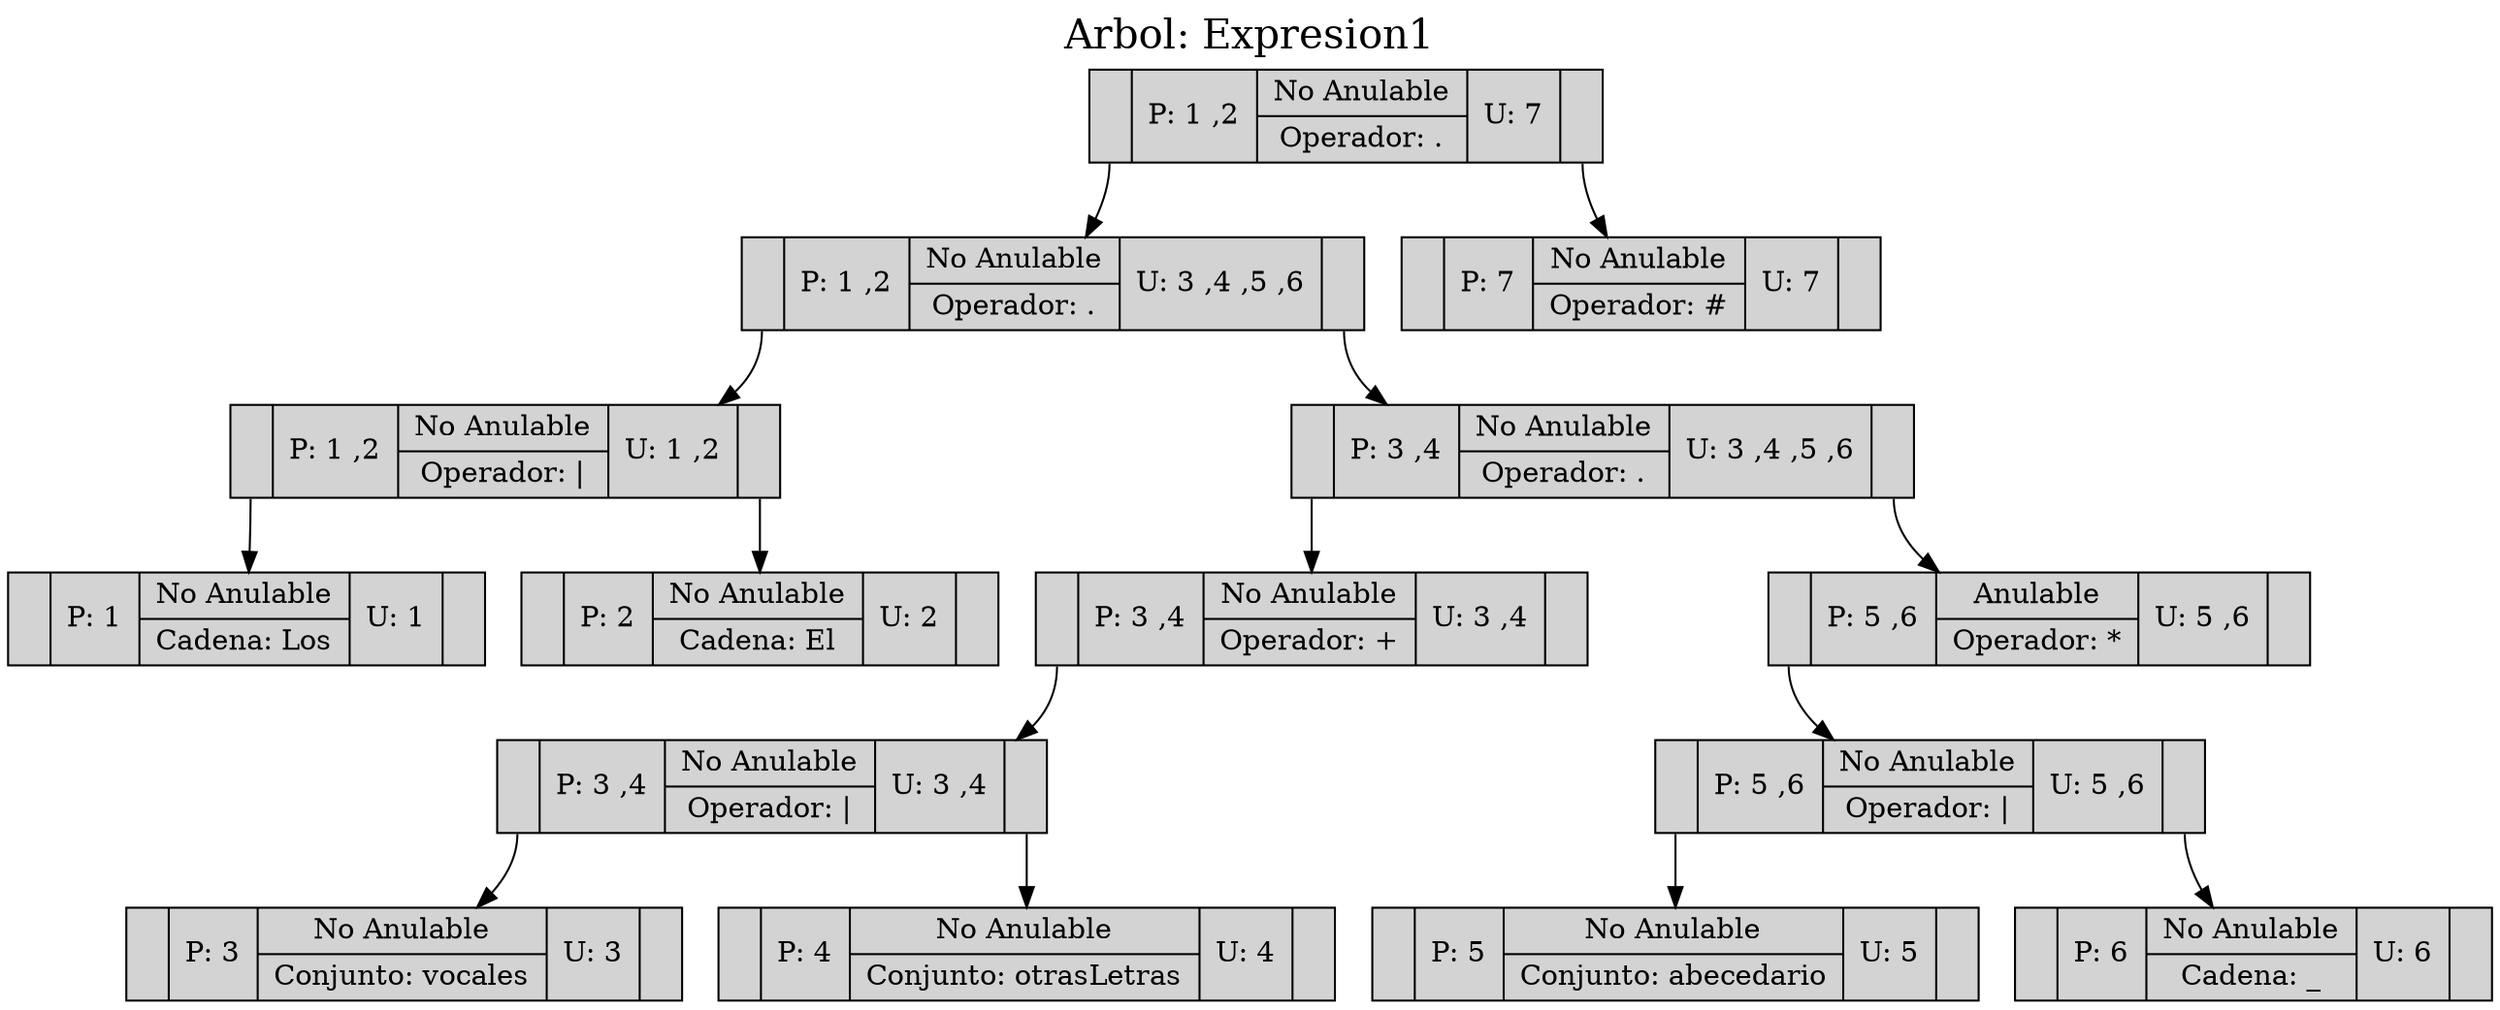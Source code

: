digraph ARBOL { 
graph [label="Arbol: Expresion1", labelloc=t, fontsize=20]; rankdir=TB
node[shape=record,style=filled] 
"0"[label ="<C0>|P: 1 ,2|{<C1>No Anulable|Operador: \.}|U: 7|<C2>"]; 
"2"[label ="<C0>|P: 1 ,2|{<C1>No Anulable|Operador: \.}|U: 3 ,4 ,5 ,6|<C2>"]; 
"4"[label ="<C0>|P: 1 ,2|{<C1>No Anulable|Operador: \|}|U: 1 ,2|<C2>"]; 
"5"[label ="<C0>|P: 1|{<C1>No Anulable|Cadena: Los }|U: 1|<C2>"]; 
"4":C0->"5"; 
"6"[label ="<C0>|P: 2|{<C1>No Anulable|Cadena: El }|U: 2|<C2>"]; 
"4":C2->"6"; 
"2":C0->"4"; 
"7"[label ="<C0>|P: 3 ,4|{<C1>No Anulable|Operador: \.}|U: 3 ,4 ,5 ,6|<C2>"]; 
"8"[label ="<C0>|P: 3 ,4|{<C1>No Anulable|Operador: \+}|U: 3 ,4|<C2>"]; 
"9"[label ="<C0>|P: 3 ,4|{<C1>No Anulable|Operador: \|}|U: 3 ,4|<C2>"]; 
"10"[label ="<C0>|P: 3|{<C1>No Anulable|Conjunto: vocales}|U: 3|<C2>"]; 
"9":C0->"10"; 
"11"[label ="<C0>|P: 4|{<C1>No Anulable|Conjunto: otrasLetras}|U: 4|<C2>"]; 
"9":C2->"11"; 
"8":C0->"9"; 
"7":C0->"8"; 
"12"[label ="<C0>|P: 5 ,6|{<C1>Anulable|Operador: \*}|U: 5 ,6|<C2>"]; 
"13"[label ="<C0>|P: 5 ,6|{<C1>No Anulable|Operador: \|}|U: 5 ,6|<C2>"]; 
"14"[label ="<C0>|P: 5|{<C1>No Anulable|Conjunto: abecedario}|U: 5|<C2>"]; 
"13":C0->"14"; 
"15"[label ="<C0>|P: 6|{<C1>No Anulable|Cadena: \_}|U: 6|<C2>"]; 
"13":C2->"15"; 
"12":C0->"13"; 
"7":C2->"12"; 
"2":C2->"7"; 
"0":C0->"2"; 
"1"[label ="<C0>|P: 7|{<C1>No Anulable|Operador: \#}|U: 7|<C2>"]; 
"0":C2->"1"; 

}
